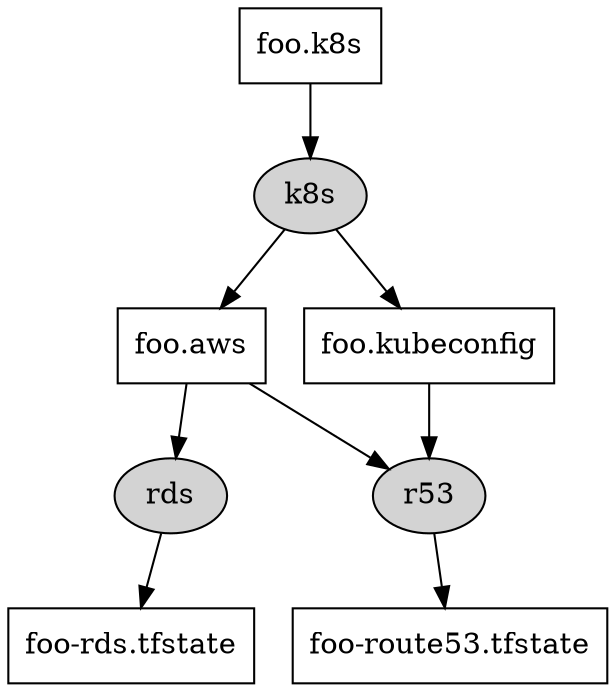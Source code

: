 digraph G {
	"foo.k8s" [shape=box];
	"foo.aws" [shape=box];
	"foo.kubeconfig" [shape=box];
	"foo-rds.tfstate" [shape=box];
	"foo-route53.tfstate" [shape=box];

	k8s [style=filled];
	rds [style=filled];
	r53 [style=filled];

	"foo.k8s" -> k8s -> {"foo.aws", "foo.kubeconfig"};
	"foo.aws" -> rds -> "foo-rds.tfstate";
	{"foo.aws", "foo.kubeconfig"} -> r53 -> "foo-route53.tfstate";
}
